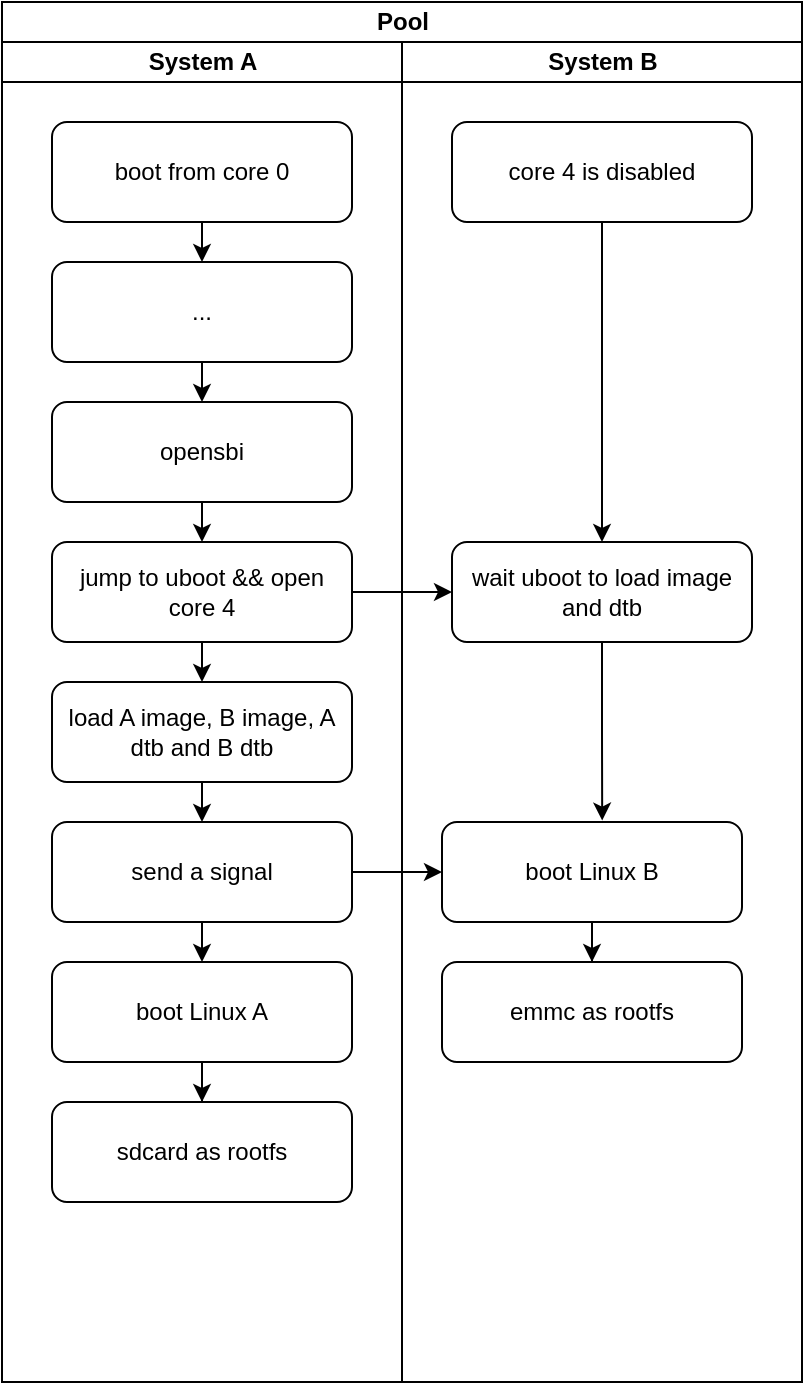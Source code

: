 <mxfile version="28.2.5">
  <diagram name="第 1 页" id="G_O1hJXe9JC9Wwc8ELUD">
    <mxGraphModel dx="970" dy="524" grid="1" gridSize="10" guides="1" tooltips="1" connect="1" arrows="1" fold="1" page="1" pageScale="1" pageWidth="2339" pageHeight="3300" math="0" shadow="0">
      <root>
        <mxCell id="0" />
        <mxCell id="1" parent="0" />
        <mxCell id="rSIq-TXOGQutWpHFiMge-1" value="Pool" style="swimlane;childLayout=stackLayout;resizeParent=1;resizeParentMax=0;startSize=20;html=1;" parent="1" vertex="1">
          <mxGeometry x="220.0" y="320" width="400" height="690" as="geometry">
            <mxRectangle x="220.0" y="320" width="60" height="30" as="alternateBounds" />
          </mxGeometry>
        </mxCell>
        <mxCell id="rSIq-TXOGQutWpHFiMge-2" value="System A" style="swimlane;startSize=20;html=1;" parent="rSIq-TXOGQutWpHFiMge-1" vertex="1">
          <mxGeometry y="20" width="200" height="670" as="geometry" />
        </mxCell>
        <mxCell id="j45-h5pcbJH62HqH3jBe-4" style="edgeStyle=orthogonalEdgeStyle;rounded=0;orthogonalLoop=1;jettySize=auto;html=1;exitX=0.5;exitY=1;exitDx=0;exitDy=0;entryX=0.5;entryY=0;entryDx=0;entryDy=0;" edge="1" parent="rSIq-TXOGQutWpHFiMge-2" source="rSIq-TXOGQutWpHFiMge-5" target="rSIq-TXOGQutWpHFiMge-8">
          <mxGeometry relative="1" as="geometry" />
        </mxCell>
        <mxCell id="rSIq-TXOGQutWpHFiMge-5" value="boot from core 0" style="rounded=1;whiteSpace=wrap;html=1;fillColor=none;" parent="rSIq-TXOGQutWpHFiMge-2" vertex="1">
          <mxGeometry x="25" y="40" width="150" height="50" as="geometry" />
        </mxCell>
        <mxCell id="j45-h5pcbJH62HqH3jBe-5" style="edgeStyle=orthogonalEdgeStyle;rounded=0;orthogonalLoop=1;jettySize=auto;html=1;exitX=0.5;exitY=1;exitDx=0;exitDy=0;entryX=0.5;entryY=0;entryDx=0;entryDy=0;" edge="1" parent="rSIq-TXOGQutWpHFiMge-2" source="rSIq-TXOGQutWpHFiMge-8" target="rSIq-TXOGQutWpHFiMge-9">
          <mxGeometry relative="1" as="geometry" />
        </mxCell>
        <mxCell id="rSIq-TXOGQutWpHFiMge-8" value="..." style="rounded=1;whiteSpace=wrap;html=1;fillColor=none;" parent="rSIq-TXOGQutWpHFiMge-2" vertex="1">
          <mxGeometry x="25.0" y="110" width="150" height="50" as="geometry" />
        </mxCell>
        <mxCell id="j45-h5pcbJH62HqH3jBe-6" style="edgeStyle=orthogonalEdgeStyle;rounded=0;orthogonalLoop=1;jettySize=auto;html=1;exitX=0.5;exitY=1;exitDx=0;exitDy=0;entryX=0.5;entryY=0;entryDx=0;entryDy=0;" edge="1" parent="rSIq-TXOGQutWpHFiMge-2" source="rSIq-TXOGQutWpHFiMge-9" target="rSIq-TXOGQutWpHFiMge-11">
          <mxGeometry relative="1" as="geometry" />
        </mxCell>
        <mxCell id="rSIq-TXOGQutWpHFiMge-9" value="opensbi" style="rounded=1;whiteSpace=wrap;html=1;fillColor=none;" parent="rSIq-TXOGQutWpHFiMge-2" vertex="1">
          <mxGeometry x="25.0" y="180" width="150" height="50" as="geometry" />
        </mxCell>
        <mxCell id="rSIq-TXOGQutWpHFiMge-17" style="edgeStyle=orthogonalEdgeStyle;rounded=0;orthogonalLoop=1;jettySize=auto;html=1;exitX=0.5;exitY=1;exitDx=0;exitDy=0;entryX=0.5;entryY=0;entryDx=0;entryDy=0;" parent="rSIq-TXOGQutWpHFiMge-2" source="rSIq-TXOGQutWpHFiMge-11" target="rSIq-TXOGQutWpHFiMge-13" edge="1">
          <mxGeometry relative="1" as="geometry" />
        </mxCell>
        <mxCell id="rSIq-TXOGQutWpHFiMge-11" value="jump to uboot &amp;amp;&amp;amp; open core 4" style="rounded=1;whiteSpace=wrap;html=1;fillColor=none;" parent="rSIq-TXOGQutWpHFiMge-2" vertex="1">
          <mxGeometry x="25.0" y="250" width="150" height="50" as="geometry" />
        </mxCell>
        <mxCell id="j45-h5pcbJH62HqH3jBe-7" style="edgeStyle=orthogonalEdgeStyle;rounded=0;orthogonalLoop=1;jettySize=auto;html=1;exitX=0.5;exitY=1;exitDx=0;exitDy=0;entryX=0.5;entryY=0;entryDx=0;entryDy=0;" edge="1" parent="rSIq-TXOGQutWpHFiMge-2" source="rSIq-TXOGQutWpHFiMge-13" target="rSIq-TXOGQutWpHFiMge-19">
          <mxGeometry relative="1" as="geometry" />
        </mxCell>
        <mxCell id="rSIq-TXOGQutWpHFiMge-13" value="load A image, B image, A dtb and B dtb" style="rounded=1;whiteSpace=wrap;html=1;fillColor=none;" parent="rSIq-TXOGQutWpHFiMge-2" vertex="1">
          <mxGeometry x="25.0" y="320" width="150" height="50" as="geometry" />
        </mxCell>
        <mxCell id="j45-h5pcbJH62HqH3jBe-1" style="edgeStyle=orthogonalEdgeStyle;rounded=0;orthogonalLoop=1;jettySize=auto;html=1;exitX=0.5;exitY=1;exitDx=0;exitDy=0;entryX=0.5;entryY=0;entryDx=0;entryDy=0;" edge="1" parent="rSIq-TXOGQutWpHFiMge-2" source="rSIq-TXOGQutWpHFiMge-19" target="rSIq-TXOGQutWpHFiMge-23">
          <mxGeometry relative="1" as="geometry" />
        </mxCell>
        <mxCell id="rSIq-TXOGQutWpHFiMge-19" value="send a signal" style="rounded=1;whiteSpace=wrap;html=1;fillColor=none;" parent="rSIq-TXOGQutWpHFiMge-2" vertex="1">
          <mxGeometry x="25.0" y="390" width="150" height="50" as="geometry" />
        </mxCell>
        <mxCell id="rSIq-TXOGQutWpHFiMge-26" value="" style="edgeStyle=orthogonalEdgeStyle;rounded=0;orthogonalLoop=1;jettySize=auto;html=1;" parent="rSIq-TXOGQutWpHFiMge-2" source="rSIq-TXOGQutWpHFiMge-23" target="rSIq-TXOGQutWpHFiMge-24" edge="1">
          <mxGeometry relative="1" as="geometry" />
        </mxCell>
        <mxCell id="rSIq-TXOGQutWpHFiMge-23" value="boot Linux A" style="rounded=1;whiteSpace=wrap;html=1;fillColor=none;" parent="rSIq-TXOGQutWpHFiMge-2" vertex="1">
          <mxGeometry x="25.0" y="460" width="150" height="50" as="geometry" />
        </mxCell>
        <mxCell id="rSIq-TXOGQutWpHFiMge-24" value="sdcard as rootfs" style="rounded=1;whiteSpace=wrap;html=1;fillColor=none;" parent="rSIq-TXOGQutWpHFiMge-2" vertex="1">
          <mxGeometry x="25.0" y="530" width="150" height="50" as="geometry" />
        </mxCell>
        <mxCell id="rSIq-TXOGQutWpHFiMge-3" value="System B" style="swimlane;startSize=20;html=1;" parent="rSIq-TXOGQutWpHFiMge-1" vertex="1">
          <mxGeometry x="200" y="20" width="200" height="670" as="geometry" />
        </mxCell>
        <mxCell id="rSIq-TXOGQutWpHFiMge-18" style="edgeStyle=orthogonalEdgeStyle;rounded=0;orthogonalLoop=1;jettySize=auto;html=1;exitX=0.5;exitY=1;exitDx=0;exitDy=0;entryX=0.5;entryY=0;entryDx=0;entryDy=0;" parent="rSIq-TXOGQutWpHFiMge-3" source="rSIq-TXOGQutWpHFiMge-7" target="rSIq-TXOGQutWpHFiMge-12" edge="1">
          <mxGeometry relative="1" as="geometry" />
        </mxCell>
        <mxCell id="rSIq-TXOGQutWpHFiMge-7" value="core 4 is disabled" style="rounded=1;whiteSpace=wrap;html=1;fillColor=none;" parent="rSIq-TXOGQutWpHFiMge-3" vertex="1">
          <mxGeometry x="25.0" y="40" width="150" height="50" as="geometry" />
        </mxCell>
        <mxCell id="rSIq-TXOGQutWpHFiMge-12" value="wait uboot to load image and dtb" style="rounded=1;whiteSpace=wrap;html=1;fillColor=none;" parent="rSIq-TXOGQutWpHFiMge-3" vertex="1">
          <mxGeometry x="25.0" y="250" width="150" height="50" as="geometry" />
        </mxCell>
        <mxCell id="rSIq-TXOGQutWpHFiMge-28" value="" style="edgeStyle=orthogonalEdgeStyle;rounded=0;orthogonalLoop=1;jettySize=auto;html=1;" parent="rSIq-TXOGQutWpHFiMge-3" source="rSIq-TXOGQutWpHFiMge-20" target="rSIq-TXOGQutWpHFiMge-25" edge="1">
          <mxGeometry relative="1" as="geometry" />
        </mxCell>
        <mxCell id="rSIq-TXOGQutWpHFiMge-20" value="boot Linux B" style="rounded=1;whiteSpace=wrap;html=1;fillColor=none;" parent="rSIq-TXOGQutWpHFiMge-3" vertex="1">
          <mxGeometry x="20.0" y="390" width="150" height="50" as="geometry" />
        </mxCell>
        <mxCell id="rSIq-TXOGQutWpHFiMge-25" value="emmc as rootfs" style="rounded=1;whiteSpace=wrap;html=1;fillColor=none;" parent="rSIq-TXOGQutWpHFiMge-3" vertex="1">
          <mxGeometry x="20.0" y="460" width="150" height="50" as="geometry" />
        </mxCell>
        <mxCell id="j45-h5pcbJH62HqH3jBe-3" style="edgeStyle=orthogonalEdgeStyle;rounded=0;orthogonalLoop=1;jettySize=auto;html=1;exitX=0.5;exitY=1;exitDx=0;exitDy=0;entryX=0.534;entryY=-0.014;entryDx=0;entryDy=0;entryPerimeter=0;" edge="1" parent="rSIq-TXOGQutWpHFiMge-3" source="rSIq-TXOGQutWpHFiMge-12" target="rSIq-TXOGQutWpHFiMge-20">
          <mxGeometry relative="1" as="geometry" />
        </mxCell>
        <mxCell id="rSIq-TXOGQutWpHFiMge-16" style="edgeStyle=orthogonalEdgeStyle;rounded=0;orthogonalLoop=1;jettySize=auto;html=1;exitX=1;exitY=0.5;exitDx=0;exitDy=0;entryX=0;entryY=0.5;entryDx=0;entryDy=0;" parent="rSIq-TXOGQutWpHFiMge-1" source="rSIq-TXOGQutWpHFiMge-11" target="rSIq-TXOGQutWpHFiMge-12" edge="1">
          <mxGeometry relative="1" as="geometry" />
        </mxCell>
        <mxCell id="rSIq-TXOGQutWpHFiMge-22" style="edgeStyle=orthogonalEdgeStyle;rounded=0;orthogonalLoop=1;jettySize=auto;html=1;exitX=1;exitY=0.5;exitDx=0;exitDy=0;entryX=0;entryY=0.5;entryDx=0;entryDy=0;" parent="rSIq-TXOGQutWpHFiMge-1" source="rSIq-TXOGQutWpHFiMge-19" target="rSIq-TXOGQutWpHFiMge-20" edge="1">
          <mxGeometry relative="1" as="geometry" />
        </mxCell>
      </root>
    </mxGraphModel>
  </diagram>
</mxfile>
